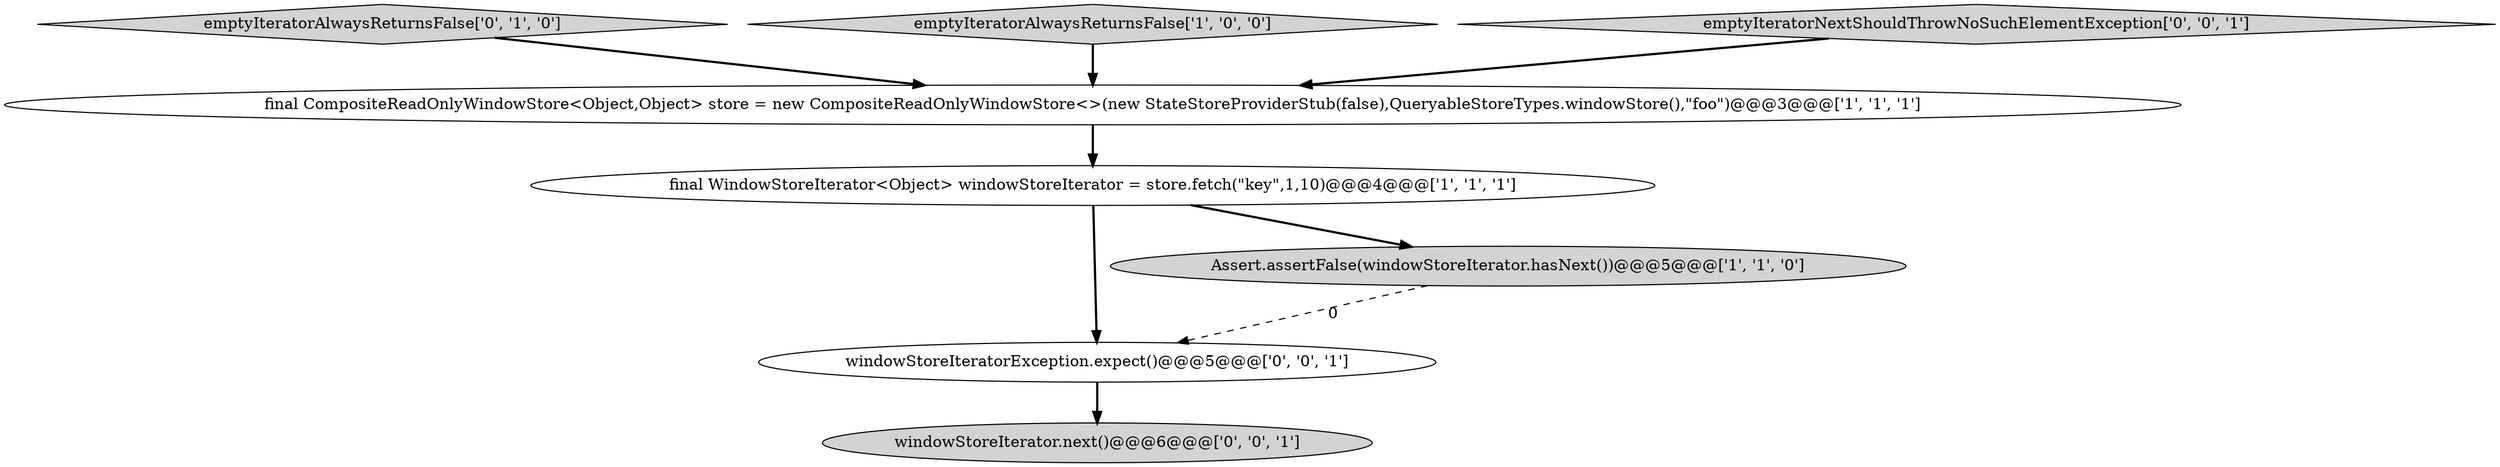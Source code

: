 digraph {
7 [style = filled, label = "windowStoreIterator.next()@@@6@@@['0', '0', '1']", fillcolor = lightgray, shape = ellipse image = "AAA0AAABBB3BBB"];
3 [style = filled, label = "final WindowStoreIterator<Object> windowStoreIterator = store.fetch(\"key\",1,10)@@@4@@@['1', '1', '1']", fillcolor = white, shape = ellipse image = "AAA0AAABBB1BBB"];
4 [style = filled, label = "emptyIteratorAlwaysReturnsFalse['0', '1', '0']", fillcolor = lightgray, shape = diamond image = "AAA0AAABBB2BBB"];
1 [style = filled, label = "final CompositeReadOnlyWindowStore<Object,Object> store = new CompositeReadOnlyWindowStore<>(new StateStoreProviderStub(false),QueryableStoreTypes.windowStore(),\"foo\")@@@3@@@['1', '1', '1']", fillcolor = white, shape = ellipse image = "AAA0AAABBB1BBB"];
2 [style = filled, label = "emptyIteratorAlwaysReturnsFalse['1', '0', '0']", fillcolor = lightgray, shape = diamond image = "AAA0AAABBB1BBB"];
5 [style = filled, label = "emptyIteratorNextShouldThrowNoSuchElementException['0', '0', '1']", fillcolor = lightgray, shape = diamond image = "AAA0AAABBB3BBB"];
6 [style = filled, label = "windowStoreIteratorException.expect()@@@5@@@['0', '0', '1']", fillcolor = white, shape = ellipse image = "AAA0AAABBB3BBB"];
0 [style = filled, label = "Assert.assertFalse(windowStoreIterator.hasNext())@@@5@@@['1', '1', '0']", fillcolor = lightgray, shape = ellipse image = "AAA0AAABBB1BBB"];
1->3 [style = bold, label=""];
5->1 [style = bold, label=""];
3->6 [style = bold, label=""];
4->1 [style = bold, label=""];
6->7 [style = bold, label=""];
2->1 [style = bold, label=""];
3->0 [style = bold, label=""];
0->6 [style = dashed, label="0"];
}
